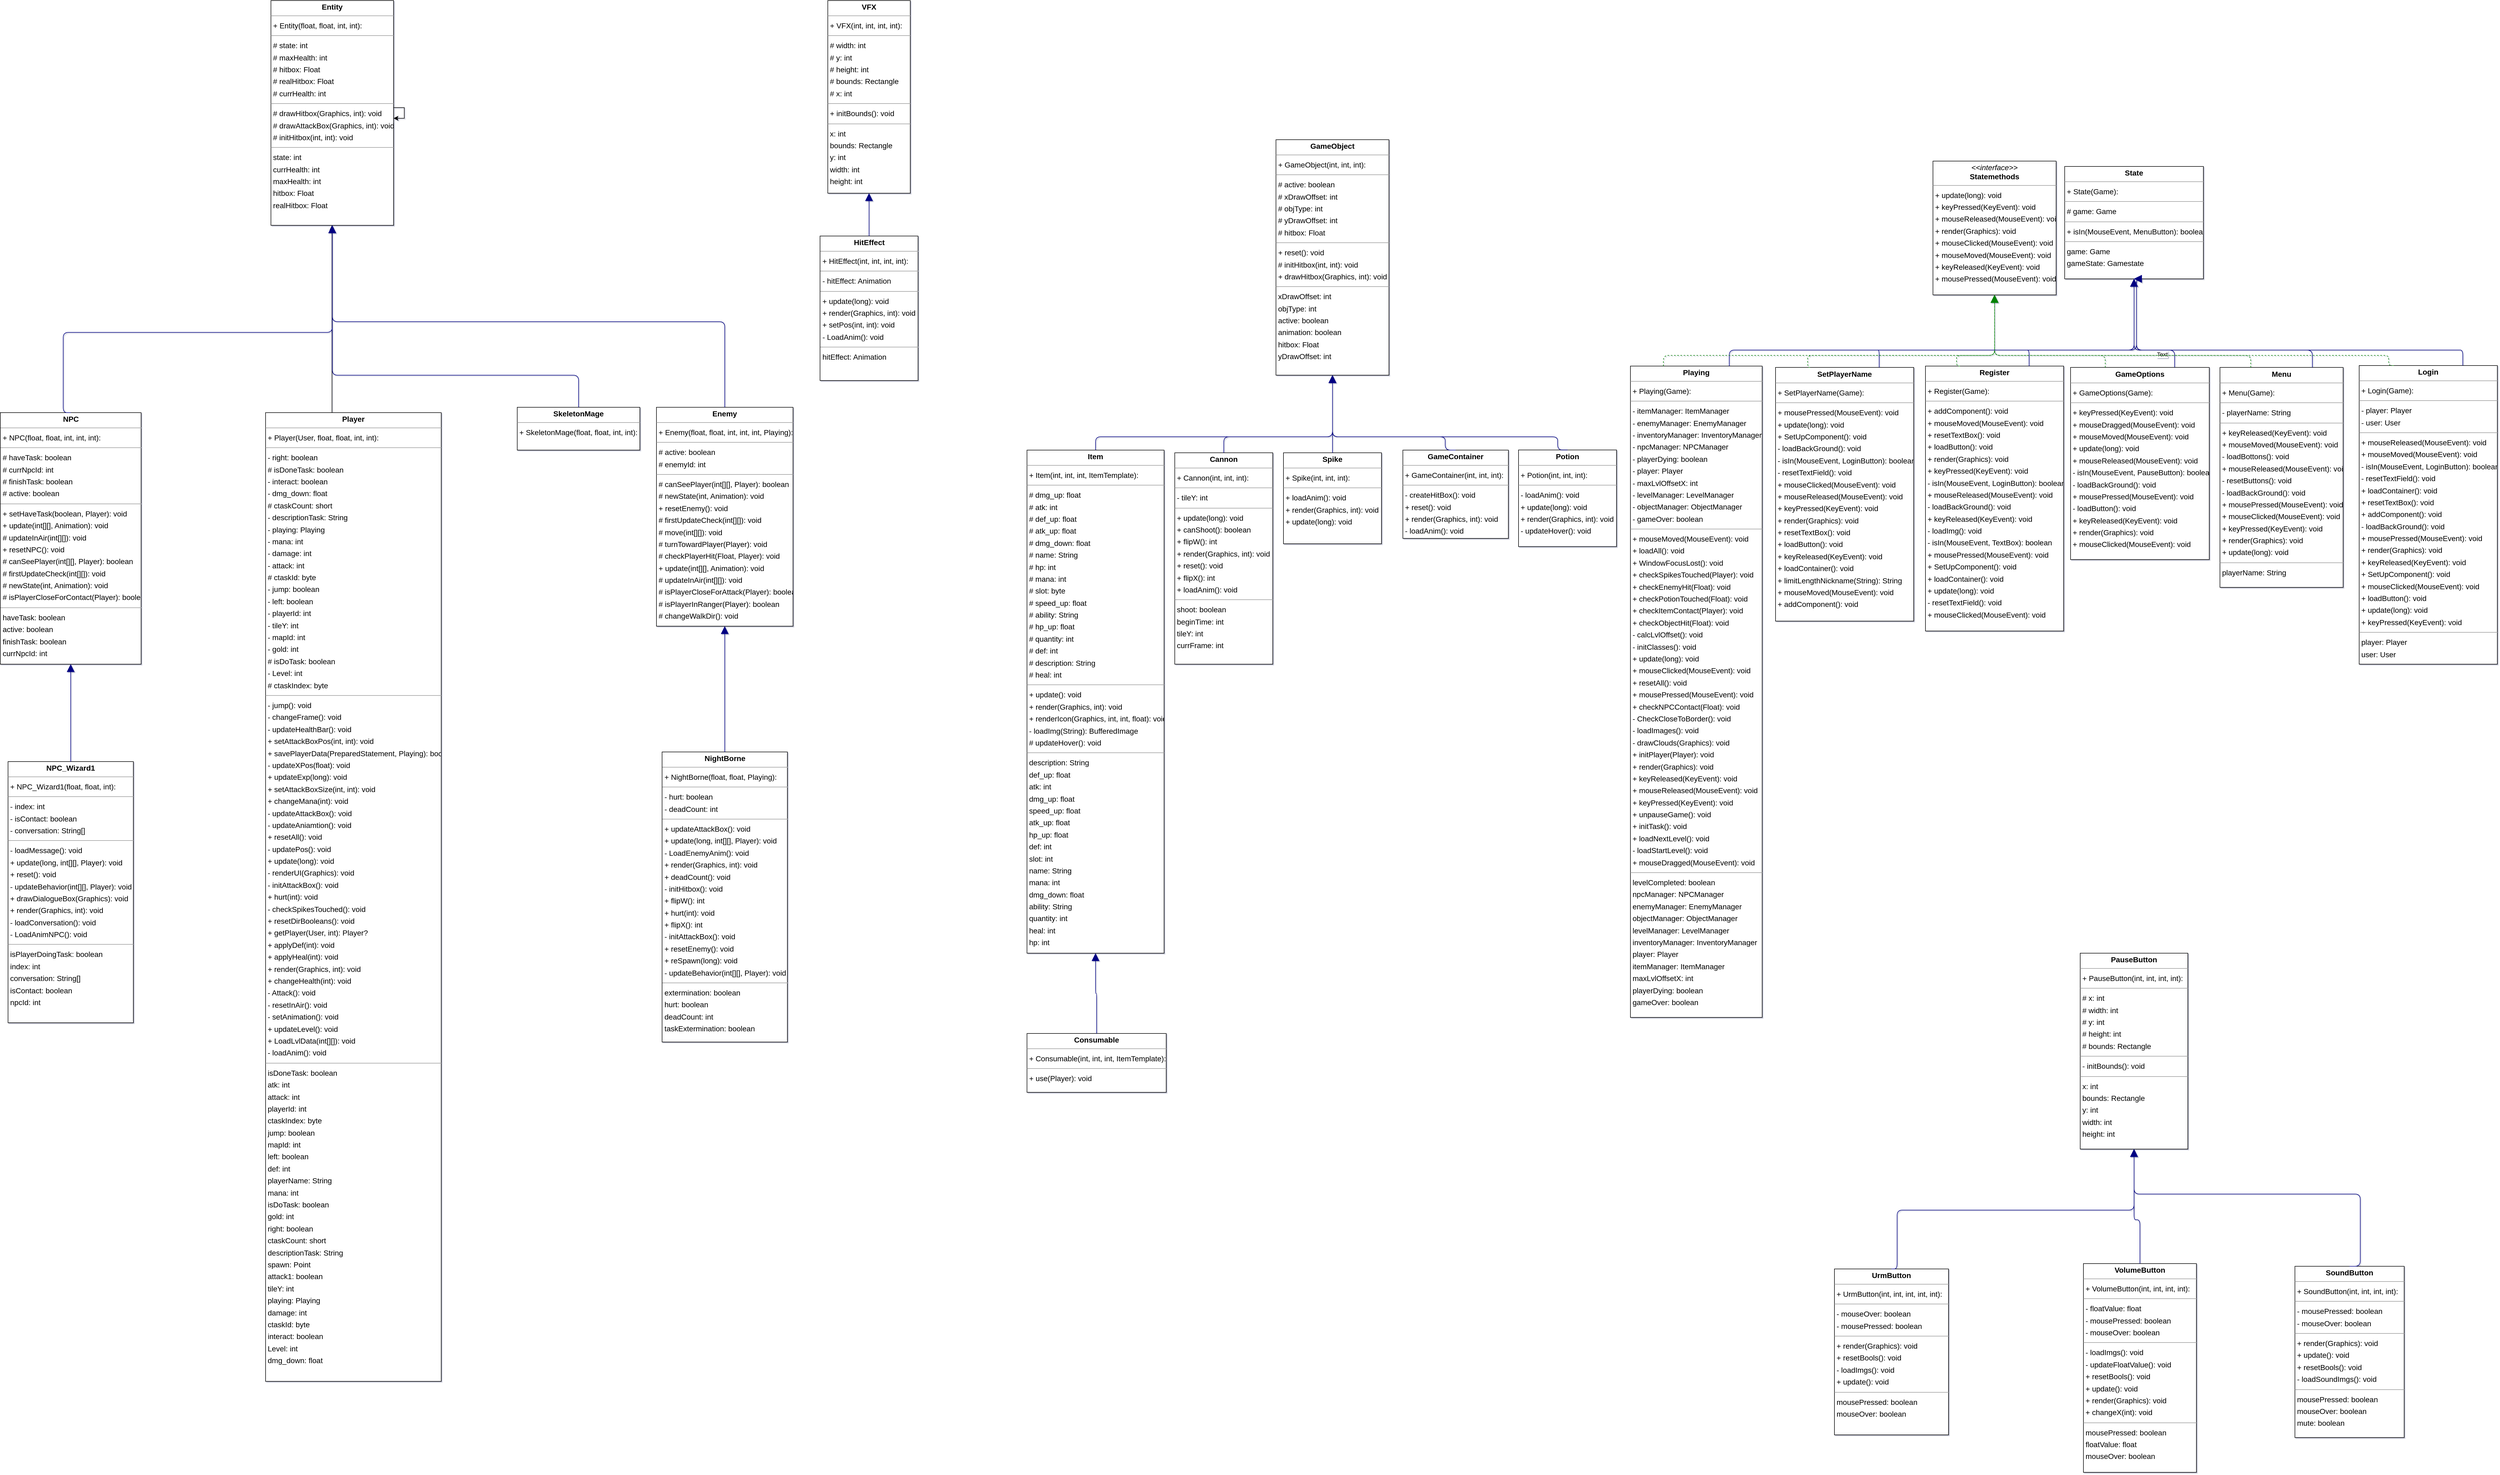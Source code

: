 <mxfile version="21.3.6" type="device">
  <diagram name="Trang-1" id="s-rALHv7MvaIbyeGaIbA">
    <mxGraphModel dx="5250" dy="3665" grid="1" gridSize="10" guides="1" tooltips="1" connect="1" arrows="1" fold="1" page="0" pageScale="2" pageWidth="827" pageHeight="1169" math="0" shadow="1">
      <root>
        <mxCell id="0" />
        <mxCell id="1" parent="0" />
        <mxCell id="wb3336c_WKIUc67fRaOg-1" value="&lt;p style=&quot;margin:0px;margin-top:4px;text-align:center;&quot;&gt;&lt;b&gt;Cannon&lt;/b&gt;&lt;/p&gt;&lt;hr size=&quot;1&quot;/&gt;&lt;p style=&quot;margin:0 0 0 4px;line-height:1.6;&quot;&gt;+ Cannon(int, int, int): &lt;/p&gt;&lt;hr size=&quot;1&quot;/&gt;&lt;p style=&quot;margin:0 0 0 4px;line-height:1.6;&quot;&gt;- tileY: int&lt;/p&gt;&lt;hr size=&quot;1&quot;/&gt;&lt;p style=&quot;margin:0 0 0 4px;line-height:1.6;&quot;&gt;+ update(long): void&lt;br/&gt;+ canShoot(): boolean&lt;br/&gt;+ flipW(): int&lt;br/&gt;+ render(Graphics, int): void&lt;br/&gt;+ reset(): void&lt;br/&gt;+ flipX(): int&lt;br/&gt;+ loadAnim(): void&lt;/p&gt;&lt;hr size=&quot;1&quot;/&gt;&lt;p style=&quot;margin:0 0 0 4px;line-height:1.6;&quot;&gt; shoot: boolean&lt;br/&gt; beginTime: int&lt;br/&gt; tileY: int&lt;br/&gt; currFrame: int&lt;/p&gt;" style="verticalAlign=top;align=left;overflow=fill;fontSize=14;fontFamily=Helvetica;html=1;rounded=0;shadow=0;comic=0;labelBackgroundColor=none;strokeWidth=1;" vertex="1" parent="1">
          <mxGeometry x="2368" y="405" width="183" height="395" as="geometry" />
        </mxCell>
        <mxCell id="wb3336c_WKIUc67fRaOg-2" value="&lt;p style=&quot;margin:0px;margin-top:4px;text-align:center;&quot;&gt;&lt;b&gt;Consumable&lt;/b&gt;&lt;/p&gt;&lt;hr size=&quot;1&quot;/&gt;&lt;p style=&quot;margin:0 0 0 4px;line-height:1.6;&quot;&gt;+ Consumable(int, int, int, ItemTemplate): &lt;/p&gt;&lt;hr size=&quot;1&quot;/&gt;&lt;p style=&quot;margin:0 0 0 4px;line-height:1.6;&quot;&gt;+ use(Player): void&lt;/p&gt;" style="verticalAlign=top;align=left;overflow=fill;fontSize=14;fontFamily=Helvetica;html=1;rounded=0;shadow=0;comic=0;labelBackgroundColor=none;strokeWidth=1;" vertex="1" parent="1">
          <mxGeometry x="2092" y="1490" width="260" height="110" as="geometry" />
        </mxCell>
        <mxCell id="wb3336c_WKIUc67fRaOg-3" value="&lt;p style=&quot;margin:0px;margin-top:4px;text-align:center;&quot;&gt;&lt;b&gt;Enemy&lt;/b&gt;&lt;/p&gt;&lt;hr size=&quot;1&quot;/&gt;&lt;p style=&quot;margin:0 0 0 4px;line-height:1.6;&quot;&gt;+ Enemy(float, float, int, int, int, Playing): &lt;/p&gt;&lt;hr size=&quot;1&quot;/&gt;&lt;p style=&quot;margin:0 0 0 4px;line-height:1.6;&quot;&gt;# active: boolean&lt;br/&gt;# enemyId: int&lt;/p&gt;&lt;hr size=&quot;1&quot;/&gt;&lt;p style=&quot;margin:0 0 0 4px;line-height:1.6;&quot;&gt;# canSeePlayer(int[][], Player): boolean&lt;br/&gt;# newState(int, Animation): void&lt;br/&gt;+ resetEnemy(): void&lt;br/&gt;# firstUpdateCheck(int[][]): void&lt;br/&gt;# move(int[][]): void&lt;br/&gt;# turnTowardPlayer(Player): void&lt;br/&gt;# checkPlayerHit(Float, Player): void&lt;br/&gt;+ update(int[][], Animation): void&lt;br/&gt;# updateInAir(int[][]): void&lt;br/&gt;# isPlayerCloseForAttack(Player): boolean&lt;br/&gt;# isPlayerInRanger(Player): boolean&lt;br/&gt;# changeWalkDir(): void&lt;/p&gt;&lt;hr size=&quot;1&quot;/&gt;&lt;p style=&quot;margin:0 0 0 4px;line-height:1.6;&quot;&gt; active: boolean&lt;br/&gt; enemyId: int&lt;/p&gt;" style="verticalAlign=top;align=left;overflow=fill;fontSize=14;fontFamily=Helvetica;html=1;rounded=0;shadow=0;comic=0;labelBackgroundColor=none;strokeWidth=1;" vertex="1" parent="1">
          <mxGeometry x="1400" y="320" width="255" height="409" as="geometry" />
        </mxCell>
        <mxCell id="wb3336c_WKIUc67fRaOg-4" value="&lt;p style=&quot;margin:0px;margin-top:4px;text-align:center;&quot;&gt;&lt;b&gt;Entity&lt;/b&gt;&lt;/p&gt;&lt;hr size=&quot;1&quot;/&gt;&lt;p style=&quot;margin:0 0 0 4px;line-height:1.6;&quot;&gt;+ Entity(float, float, int, int): &lt;/p&gt;&lt;hr size=&quot;1&quot;/&gt;&lt;p style=&quot;margin:0 0 0 4px;line-height:1.6;&quot;&gt;# state: int&lt;br/&gt;# maxHealth: int&lt;br/&gt;# hitbox: Float&lt;br/&gt;# realHitbox: Float&lt;br/&gt;# currHealth: int&lt;/p&gt;&lt;hr size=&quot;1&quot;/&gt;&lt;p style=&quot;margin:0 0 0 4px;line-height:1.6;&quot;&gt;# drawHitbox(Graphics, int): void&lt;br/&gt;# drawAttackBox(Graphics, int): void&lt;br/&gt;# initHitbox(int, int): void&lt;/p&gt;&lt;hr size=&quot;1&quot;/&gt;&lt;p style=&quot;margin:0 0 0 4px;line-height:1.6;&quot;&gt; state: int&lt;br/&gt; currHealth: int&lt;br/&gt; maxHealth: int&lt;br/&gt; hitbox: Float&lt;br/&gt; realHitbox: Float&lt;/p&gt;" style="verticalAlign=top;align=left;overflow=fill;fontSize=14;fontFamily=Helvetica;html=1;rounded=0;shadow=0;comic=0;labelBackgroundColor=none;strokeWidth=1;" vertex="1" parent="1">
          <mxGeometry x="680" y="-440" width="229" height="420" as="geometry" />
        </mxCell>
        <mxCell id="wb3336c_WKIUc67fRaOg-5" value="&lt;p style=&quot;margin:0px;margin-top:4px;text-align:center;&quot;&gt;&lt;b&gt;GameContainer&lt;/b&gt;&lt;/p&gt;&lt;hr size=&quot;1&quot;/&gt;&lt;p style=&quot;margin:0 0 0 4px;line-height:1.6;&quot;&gt;+ GameContainer(int, int, int): &lt;/p&gt;&lt;hr size=&quot;1&quot;/&gt;&lt;p style=&quot;margin:0 0 0 4px;line-height:1.6;&quot;&gt;- createHitBox(): void&lt;br/&gt;+ reset(): void&lt;br/&gt;+ render(Graphics, int): void&lt;br/&gt;- loadAnim(): void&lt;br/&gt;+ update(long): void&lt;/p&gt;" style="verticalAlign=top;align=left;overflow=fill;fontSize=14;fontFamily=Helvetica;html=1;rounded=0;shadow=0;comic=0;labelBackgroundColor=none;strokeWidth=1;" vertex="1" parent="1">
          <mxGeometry x="2794" y="400" width="197" height="165" as="geometry" />
        </mxCell>
        <mxCell id="wb3336c_WKIUc67fRaOg-6" value="&lt;p style=&quot;margin:0px;margin-top:4px;text-align:center;&quot;&gt;&lt;b&gt;GameObject&lt;/b&gt;&lt;/p&gt;&lt;hr size=&quot;1&quot;/&gt;&lt;p style=&quot;margin:0 0 0 4px;line-height:1.6;&quot;&gt;+ GameObject(int, int, int): &lt;/p&gt;&lt;hr size=&quot;1&quot;/&gt;&lt;p style=&quot;margin:0 0 0 4px;line-height:1.6;&quot;&gt;# active: boolean&lt;br/&gt;# xDrawOffset: int&lt;br/&gt;# objType: int&lt;br/&gt;# yDrawOffset: int&lt;br/&gt;# hitbox: Float&lt;/p&gt;&lt;hr size=&quot;1&quot;/&gt;&lt;p style=&quot;margin:0 0 0 4px;line-height:1.6;&quot;&gt;+ reset(): void&lt;br/&gt;# initHitbox(int, int): void&lt;br/&gt;+ drawHitbox(Graphics, int): void&lt;/p&gt;&lt;hr size=&quot;1&quot;/&gt;&lt;p style=&quot;margin:0 0 0 4px;line-height:1.6;&quot;&gt; xDrawOffset: int&lt;br/&gt; objType: int&lt;br/&gt; active: boolean&lt;br/&gt; animation: boolean&lt;br/&gt; hitbox: Float&lt;br/&gt; yDrawOffset: int&lt;/p&gt;" style="verticalAlign=top;align=left;overflow=fill;fontSize=14;fontFamily=Helvetica;html=1;rounded=0;shadow=0;comic=0;labelBackgroundColor=none;strokeWidth=1;" vertex="1" parent="1">
          <mxGeometry x="2557" y="-180" width="211" height="440" as="geometry" />
        </mxCell>
        <mxCell id="wb3336c_WKIUc67fRaOg-7" value="&lt;p style=&quot;margin:0px;margin-top:4px;text-align:center;&quot;&gt;&lt;b&gt;GameOptions&lt;/b&gt;&lt;/p&gt;&lt;hr size=&quot;1&quot;/&gt;&lt;p style=&quot;margin:0 0 0 4px;line-height:1.6;&quot;&gt;+ GameOptions(Game): &lt;/p&gt;&lt;hr size=&quot;1&quot;/&gt;&lt;p style=&quot;margin:0 0 0 4px;line-height:1.6;&quot;&gt;+ keyPressed(KeyEvent): void&lt;br/&gt;+ mouseDragged(MouseEvent): void&lt;br/&gt;+ mouseMoved(MouseEvent): void&lt;br/&gt;+ update(long): void&lt;br/&gt;+ mouseReleased(MouseEvent): void&lt;br/&gt;- isIn(MouseEvent, PauseButton): boolean&lt;br/&gt;- loadBackGround(): void&lt;br/&gt;+ mousePressed(MouseEvent): void&lt;br/&gt;- loadButton(): void&lt;br/&gt;+ keyReleased(KeyEvent): void&lt;br/&gt;+ render(Graphics): void&lt;br/&gt;+ mouseClicked(MouseEvent): void&lt;/p&gt;" style="verticalAlign=top;align=left;overflow=fill;fontSize=14;fontFamily=Helvetica;html=1;rounded=0;shadow=0;comic=0;labelBackgroundColor=none;strokeWidth=1;" vertex="1" parent="1">
          <mxGeometry x="4041" y="245.5" width="259" height="359" as="geometry" />
        </mxCell>
        <mxCell id="wb3336c_WKIUc67fRaOg-8" value="&lt;p style=&quot;margin:0px;margin-top:4px;text-align:center;&quot;&gt;&lt;b&gt;HitEffect&lt;/b&gt;&lt;/p&gt;&lt;hr size=&quot;1&quot;/&gt;&lt;p style=&quot;margin:0 0 0 4px;line-height:1.6;&quot;&gt;+ HitEffect(int, int, int, int): &lt;/p&gt;&lt;hr size=&quot;1&quot;/&gt;&lt;p style=&quot;margin:0 0 0 4px;line-height:1.6;&quot;&gt;- hitEffect: Animation&lt;/p&gt;&lt;hr size=&quot;1&quot;/&gt;&lt;p style=&quot;margin:0 0 0 4px;line-height:1.6;&quot;&gt;+ update(long): void&lt;br/&gt;+ render(Graphics, int): void&lt;br/&gt;+ setPos(int, int): void&lt;br/&gt;- LoadAnim(): void&lt;/p&gt;&lt;hr size=&quot;1&quot;/&gt;&lt;p style=&quot;margin:0 0 0 4px;line-height:1.6;&quot;&gt; hitEffect: Animation&lt;/p&gt;" style="verticalAlign=top;align=left;overflow=fill;fontSize=14;fontFamily=Helvetica;html=1;rounded=0;shadow=0;comic=0;labelBackgroundColor=none;strokeWidth=1;" vertex="1" parent="1">
          <mxGeometry x="1705.5" width="183" height="270" as="geometry" />
        </mxCell>
        <mxCell id="wb3336c_WKIUc67fRaOg-9" value="&lt;p style=&quot;margin:0px;margin-top:4px;text-align:center;&quot;&gt;&lt;b&gt;Item&lt;/b&gt;&lt;/p&gt;&lt;hr size=&quot;1&quot;/&gt;&lt;p style=&quot;margin:0 0 0 4px;line-height:1.6;&quot;&gt;+ Item(int, int, int, ItemTemplate): &lt;/p&gt;&lt;hr size=&quot;1&quot;/&gt;&lt;p style=&quot;margin:0 0 0 4px;line-height:1.6;&quot;&gt;# dmg_up: float&lt;br/&gt;# atk: int&lt;br/&gt;# def_up: float&lt;br/&gt;# atk_up: float&lt;br/&gt;# dmg_down: float&lt;br/&gt;# name: String&lt;br/&gt;# hp: int&lt;br/&gt;# mana: int&lt;br/&gt;# slot: byte&lt;br/&gt;# speed_up: float&lt;br/&gt;# ability: String&lt;br/&gt;# hp_up: float&lt;br/&gt;# quantity: int&lt;br/&gt;# def: int&lt;br/&gt;# description: String&lt;br/&gt;# heal: int&lt;/p&gt;&lt;hr size=&quot;1&quot;/&gt;&lt;p style=&quot;margin:0 0 0 4px;line-height:1.6;&quot;&gt;+ update(): void&lt;br/&gt;+ render(Graphics, int): void&lt;br/&gt;+ renderIcon(Graphics, int, int, float): void&lt;br/&gt;- loadImg(String): BufferedImage&lt;br/&gt;# updateHover(): void&lt;/p&gt;&lt;hr size=&quot;1&quot;/&gt;&lt;p style=&quot;margin:0 0 0 4px;line-height:1.6;&quot;&gt; description: String&lt;br/&gt; def_up: float&lt;br/&gt; atk: int&lt;br/&gt; dmg_up: float&lt;br/&gt; speed_up: float&lt;br/&gt; atk_up: float&lt;br/&gt; hp_up: float&lt;br/&gt; def: int&lt;br/&gt; slot: int&lt;br/&gt; name: String&lt;br/&gt; mana: int&lt;br/&gt; dmg_down: float&lt;br/&gt; ability: String&lt;br/&gt; quantity: int&lt;br/&gt; heal: int&lt;br/&gt; hp: int&lt;/p&gt;" style="verticalAlign=top;align=left;overflow=fill;fontSize=14;fontFamily=Helvetica;html=1;rounded=0;shadow=0;comic=0;labelBackgroundColor=none;strokeWidth=1;" vertex="1" parent="1">
          <mxGeometry x="2092" y="400" width="256" height="940" as="geometry" />
        </mxCell>
        <mxCell id="wb3336c_WKIUc67fRaOg-10" value="&lt;p style=&quot;margin:0px;margin-top:4px;text-align:center;&quot;&gt;&lt;b&gt;Login&lt;/b&gt;&lt;/p&gt;&lt;hr size=&quot;1&quot;/&gt;&lt;p style=&quot;margin:0 0 0 4px;line-height:1.6;&quot;&gt;+ Login(Game): &lt;/p&gt;&lt;hr size=&quot;1&quot;/&gt;&lt;p style=&quot;margin:0 0 0 4px;line-height:1.6;&quot;&gt;- player: Player&lt;br/&gt;- user: User&lt;/p&gt;&lt;hr size=&quot;1&quot;/&gt;&lt;p style=&quot;margin:0 0 0 4px;line-height:1.6;&quot;&gt;+ mouseReleased(MouseEvent): void&lt;br/&gt;+ mouseMoved(MouseEvent): void&lt;br/&gt;- isIn(MouseEvent, LoginButton): boolean&lt;br/&gt;- resetTextField(): void&lt;br/&gt;+ loadContainer(): void&lt;br/&gt;+ resetTextBox(): void&lt;br/&gt;+ addComponent(): void&lt;br/&gt;- loadBackGround(): void&lt;br/&gt;+ mousePressed(MouseEvent): void&lt;br/&gt;+ render(Graphics): void&lt;br/&gt;+ keyReleased(KeyEvent): void&lt;br/&gt;+ SetUpComponent(): void&lt;br/&gt;+ mouseClicked(MouseEvent): void&lt;br/&gt;+ loadButton(): void&lt;br/&gt;+ update(long): void&lt;br/&gt;+ keyPressed(KeyEvent): void&lt;/p&gt;&lt;hr size=&quot;1&quot;/&gt;&lt;p style=&quot;margin:0 0 0 4px;line-height:1.6;&quot;&gt; player: Player&lt;br/&gt; user: User&lt;/p&gt;" style="verticalAlign=top;align=left;overflow=fill;fontSize=14;fontFamily=Helvetica;html=1;rounded=0;shadow=0;comic=0;labelBackgroundColor=none;strokeWidth=1;" vertex="1" parent="1">
          <mxGeometry x="4580" y="242" width="258" height="558" as="geometry" />
        </mxCell>
        <mxCell id="wb3336c_WKIUc67fRaOg-11" value="&lt;p style=&quot;margin:0px;margin-top:4px;text-align:center;&quot;&gt;&lt;b&gt;Menu&lt;/b&gt;&lt;/p&gt;&lt;hr size=&quot;1&quot;/&gt;&lt;p style=&quot;margin:0 0 0 4px;line-height:1.6;&quot;&gt;+ Menu(Game): &lt;/p&gt;&lt;hr size=&quot;1&quot;/&gt;&lt;p style=&quot;margin:0 0 0 4px;line-height:1.6;&quot;&gt;- playerName: String&lt;/p&gt;&lt;hr size=&quot;1&quot;/&gt;&lt;p style=&quot;margin:0 0 0 4px;line-height:1.6;&quot;&gt;+ keyReleased(KeyEvent): void&lt;br/&gt;+ mouseMoved(MouseEvent): void&lt;br/&gt;- loadBottons(): void&lt;br/&gt;+ mouseReleased(MouseEvent): void&lt;br/&gt;- resetButtons(): void&lt;br/&gt;- loadBackGround(): void&lt;br/&gt;+ mousePressed(MouseEvent): void&lt;br/&gt;+ mouseClicked(MouseEvent): void&lt;br/&gt;+ keyPressed(KeyEvent): void&lt;br/&gt;+ render(Graphics): void&lt;br/&gt;+ update(long): void&lt;/p&gt;&lt;hr size=&quot;1&quot;/&gt;&lt;p style=&quot;margin:0 0 0 4px;line-height:1.6;&quot;&gt; playerName: String&lt;/p&gt;" style="verticalAlign=top;align=left;overflow=fill;fontSize=14;fontFamily=Helvetica;html=1;rounded=0;shadow=0;comic=0;labelBackgroundColor=none;strokeWidth=1;" vertex="1" parent="1">
          <mxGeometry x="4320" y="245.5" width="230" height="411" as="geometry" />
        </mxCell>
        <mxCell id="wb3336c_WKIUc67fRaOg-12" value="&lt;p style=&quot;margin:0px;margin-top:4px;text-align:center;&quot;&gt;&lt;b&gt;NPC&lt;/b&gt;&lt;/p&gt;&lt;hr size=&quot;1&quot;/&gt;&lt;p style=&quot;margin:0 0 0 4px;line-height:1.6;&quot;&gt;+ NPC(float, float, int, int, int): &lt;/p&gt;&lt;hr size=&quot;1&quot;/&gt;&lt;p style=&quot;margin:0 0 0 4px;line-height:1.6;&quot;&gt;# haveTask: boolean&lt;br/&gt;# currNpcId: int&lt;br/&gt;# finishTask: boolean&lt;br/&gt;# active: boolean&lt;/p&gt;&lt;hr size=&quot;1&quot;/&gt;&lt;p style=&quot;margin:0 0 0 4px;line-height:1.6;&quot;&gt;+ setHaveTask(boolean, Player): void&lt;br/&gt;+ update(int[][], Animation): void&lt;br/&gt;# updateInAir(int[][]): void&lt;br/&gt;+ resetNPC(): void&lt;br/&gt;# canSeePlayer(int[][], Player): boolean&lt;br/&gt;# firstUpdateCheck(int[][]): void&lt;br/&gt;# newState(int, Animation): void&lt;br/&gt;# isPlayerCloseForContact(Player): boolean&lt;/p&gt;&lt;hr size=&quot;1&quot;/&gt;&lt;p style=&quot;margin:0 0 0 4px;line-height:1.6;&quot;&gt; haveTask: boolean&lt;br/&gt; active: boolean&lt;br/&gt; finishTask: boolean&lt;br/&gt; currNpcId: int&lt;/p&gt;" style="verticalAlign=top;align=left;overflow=fill;fontSize=14;fontFamily=Helvetica;html=1;rounded=0;shadow=0;comic=0;labelBackgroundColor=none;strokeWidth=1;" vertex="1" parent="1">
          <mxGeometry x="174.5" y="330" width="263" height="470" as="geometry" />
        </mxCell>
        <mxCell id="wb3336c_WKIUc67fRaOg-13" value="&lt;p style=&quot;margin:0px;margin-top:4px;text-align:center;&quot;&gt;&lt;b&gt;NPC_Wizard1&lt;/b&gt;&lt;/p&gt;&lt;hr size=&quot;1&quot;/&gt;&lt;p style=&quot;margin:0 0 0 4px;line-height:1.6;&quot;&gt;+ NPC_Wizard1(float, float, int): &lt;/p&gt;&lt;hr size=&quot;1&quot;/&gt;&lt;p style=&quot;margin:0 0 0 4px;line-height:1.6;&quot;&gt;- index: int&lt;br/&gt;- isContact: boolean&lt;br/&gt;- conversation: String[]&lt;/p&gt;&lt;hr size=&quot;1&quot;/&gt;&lt;p style=&quot;margin:0 0 0 4px;line-height:1.6;&quot;&gt;- loadMessage(): void&lt;br/&gt;+ update(long, int[][], Player): void&lt;br/&gt;+ reset(): void&lt;br/&gt;- updateBehavior(int[][], Player): void&lt;br/&gt;+ drawDialogueBox(Graphics): void&lt;br/&gt;+ render(Graphics, int): void&lt;br/&gt;- loadConversation(): void&lt;br/&gt;- LoadAnimNPC(): void&lt;/p&gt;&lt;hr size=&quot;1&quot;/&gt;&lt;p style=&quot;margin:0 0 0 4px;line-height:1.6;&quot;&gt; isPlayerDoingTask: boolean&lt;br/&gt; index: int&lt;br/&gt; conversation: String[]&lt;br/&gt; isContact: boolean&lt;br/&gt; npcId: int&lt;/p&gt;" style="verticalAlign=top;align=left;overflow=fill;fontSize=14;fontFamily=Helvetica;html=1;rounded=0;shadow=0;comic=0;labelBackgroundColor=none;strokeWidth=1;" vertex="1" parent="1">
          <mxGeometry x="189" y="982" width="234" height="488" as="geometry" />
        </mxCell>
        <mxCell id="wb3336c_WKIUc67fRaOg-14" value="&lt;p style=&quot;margin:0px;margin-top:4px;text-align:center;&quot;&gt;&lt;b&gt;NightBorne&lt;/b&gt;&lt;/p&gt;&lt;hr size=&quot;1&quot;/&gt;&lt;p style=&quot;margin:0 0 0 4px;line-height:1.6;&quot;&gt;+ NightBorne(float, float, Playing): &lt;/p&gt;&lt;hr size=&quot;1&quot;/&gt;&lt;p style=&quot;margin:0 0 0 4px;line-height:1.6;&quot;&gt;- hurt: boolean&lt;br/&gt;- deadCount: int&lt;/p&gt;&lt;hr size=&quot;1&quot;/&gt;&lt;p style=&quot;margin:0 0 0 4px;line-height:1.6;&quot;&gt;+ updateAttackBox(): void&lt;br/&gt;+ update(long, int[][], Player): void&lt;br/&gt;- LoadEnemyAnim(): void&lt;br/&gt;+ render(Graphics, int): void&lt;br/&gt;+ deadCount(): void&lt;br/&gt;- initHitbox(): void&lt;br/&gt;+ flipW(): int&lt;br/&gt;+ hurt(int): void&lt;br/&gt;+ flipX(): int&lt;br/&gt;- initAttackBox(): void&lt;br/&gt;+ resetEnemy(): void&lt;br/&gt;+ reSpawn(long): void&lt;br/&gt;- updateBehavior(int[][], Player): void&lt;/p&gt;&lt;hr size=&quot;1&quot;/&gt;&lt;p style=&quot;margin:0 0 0 4px;line-height:1.6;&quot;&gt; extermination: boolean&lt;br/&gt; hurt: boolean&lt;br/&gt; deadCount: int&lt;br/&gt; taskExtermination: boolean&lt;/p&gt;" style="verticalAlign=top;align=left;overflow=fill;fontSize=14;fontFamily=Helvetica;html=1;rounded=0;shadow=0;comic=0;labelBackgroundColor=none;strokeWidth=1;" vertex="1" parent="1">
          <mxGeometry x="1410.5" y="964" width="234" height="542" as="geometry" />
        </mxCell>
        <mxCell id="wb3336c_WKIUc67fRaOg-15" value="&lt;p style=&quot;margin:0px;margin-top:4px;text-align:center;&quot;&gt;&lt;b&gt;PauseButton&lt;/b&gt;&lt;/p&gt;&lt;hr size=&quot;1&quot;/&gt;&lt;p style=&quot;margin:0 0 0 4px;line-height:1.6;&quot;&gt;+ PauseButton(int, int, int, int): &lt;/p&gt;&lt;hr size=&quot;1&quot;/&gt;&lt;p style=&quot;margin:0 0 0 4px;line-height:1.6;&quot;&gt;# x: int&lt;br/&gt;# width: int&lt;br/&gt;# y: int&lt;br/&gt;# height: int&lt;br/&gt;# bounds: Rectangle&lt;/p&gt;&lt;hr size=&quot;1&quot;/&gt;&lt;p style=&quot;margin:0 0 0 4px;line-height:1.6;&quot;&gt;- initBounds(): void&lt;/p&gt;&lt;hr size=&quot;1&quot;/&gt;&lt;p style=&quot;margin:0 0 0 4px;line-height:1.6;&quot;&gt; x: int&lt;br/&gt; bounds: Rectangle&lt;br/&gt; y: int&lt;br/&gt; width: int&lt;br/&gt; height: int&lt;/p&gt;" style="verticalAlign=top;align=left;overflow=fill;fontSize=14;fontFamily=Helvetica;html=1;rounded=0;shadow=0;comic=0;labelBackgroundColor=none;strokeWidth=1;" vertex="1" parent="1">
          <mxGeometry x="4059" y="1340" width="201" height="366" as="geometry" />
        </mxCell>
        <mxCell id="wb3336c_WKIUc67fRaOg-16" style="edgeStyle=orthogonalEdgeStyle;rounded=0;orthogonalLoop=1;jettySize=auto;html=1;" edge="1" parent="1" source="wb3336c_WKIUc67fRaOg-17" target="wb3336c_WKIUc67fRaOg-4">
          <mxGeometry relative="1" as="geometry">
            <Array as="points">
              <mxPoint x="794" y="250" />
              <mxPoint x="794" y="250" />
            </Array>
          </mxGeometry>
        </mxCell>
        <mxCell id="wb3336c_WKIUc67fRaOg-17" value="&lt;p style=&quot;margin:0px;margin-top:4px;text-align:center;&quot;&gt;&lt;b&gt;Player&lt;/b&gt;&lt;/p&gt;&lt;hr size=&quot;1&quot;/&gt;&lt;p style=&quot;margin:0 0 0 4px;line-height:1.6;&quot;&gt;+ Player(User, float, float, int, int): &lt;/p&gt;&lt;hr size=&quot;1&quot;/&gt;&lt;p style=&quot;margin:0 0 0 4px;line-height:1.6;&quot;&gt;- right: boolean&lt;br/&gt;# isDoneTask: boolean&lt;br/&gt;- interact: boolean&lt;br/&gt;- dmg_down: float&lt;br/&gt;# ctaskCount: short&lt;br/&gt;- descriptionTask: String&lt;br/&gt;- playing: Playing&lt;br/&gt;- mana: int&lt;br/&gt;- damage: int&lt;br/&gt;- attack: int&lt;br/&gt;# ctaskId: byte&lt;br/&gt;- jump: boolean&lt;br/&gt;- left: boolean&lt;br/&gt;- playerId: int&lt;br/&gt;- tileY: int&lt;br/&gt;- mapId: int&lt;br/&gt;- gold: int&lt;br/&gt;# isDoTask: boolean&lt;br/&gt;- Level: int&lt;br/&gt;# ctaskIndex: byte&lt;/p&gt;&lt;hr size=&quot;1&quot;/&gt;&lt;p style=&quot;margin:0 0 0 4px;line-height:1.6;&quot;&gt;- jump(): void&lt;br/&gt;- changeFrame(): void&lt;br/&gt;- updateHealthBar(): void&lt;br/&gt;+ setAttackBoxPos(int, int): void&lt;br/&gt;+ savePlayerData(PreparedStatement, Playing): boolean&lt;br/&gt;- updateXPos(float): void&lt;br/&gt;+ updateExp(long): void&lt;br/&gt;+ setAttackBoxSize(int, int): void&lt;br/&gt;+ changeMana(int): void&lt;br/&gt;- updateAttackBox(): void&lt;br/&gt;- updateAniamtion(): void&lt;br/&gt;+ resetAll(): void&lt;br/&gt;- updatePos(): void&lt;br/&gt;+ update(long): void&lt;br/&gt;- renderUI(Graphics): void&lt;br/&gt;- initAttackBox(): void&lt;br/&gt;+ hurt(int): void&lt;br/&gt;- checkSpikesTouched(): void&lt;br/&gt;+ resetDirBooleans(): void&lt;br/&gt;+ getPlayer(User, int): Player?&lt;br/&gt;+ applyDef(int): void&lt;br/&gt;+ applyHeal(int): void&lt;br/&gt;+ render(Graphics, int): void&lt;br/&gt;+ changeHealth(int): void&lt;br/&gt;- Attack(): void&lt;br/&gt;- resetInAir(): void&lt;br/&gt;- setAnimation(): void&lt;br/&gt;+ updateLevel(): void&lt;br/&gt;+ LoadLvlData(int[][]): void&lt;br/&gt;- loadAnim(): void&lt;/p&gt;&lt;hr size=&quot;1&quot;/&gt;&lt;p style=&quot;margin:0 0 0 4px;line-height:1.6;&quot;&gt; isDoneTask: boolean&lt;br/&gt; atk: int&lt;br/&gt; attack: int&lt;br/&gt; playerId: int&lt;br/&gt; ctaskIndex: byte&lt;br/&gt; jump: boolean&lt;br/&gt; mapId: int&lt;br/&gt; left: boolean&lt;br/&gt; def: int&lt;br/&gt; playerName: String&lt;br/&gt; mana: int&lt;br/&gt; isDoTask: boolean&lt;br/&gt; gold: int&lt;br/&gt; right: boolean&lt;br/&gt; ctaskCount: short&lt;br/&gt; descriptionTask: String&lt;br/&gt; spawn: Point&lt;br/&gt; attack1: boolean&lt;br/&gt; tileY: int&lt;br/&gt; playing: Playing&lt;br/&gt; damage: int&lt;br/&gt; ctaskId: byte&lt;br/&gt; interact: boolean&lt;br/&gt; Level: int&lt;br/&gt; dmg_down: float&lt;/p&gt;" style="verticalAlign=top;align=left;overflow=fill;fontSize=14;fontFamily=Helvetica;html=1;rounded=0;shadow=0;comic=0;labelBackgroundColor=none;strokeWidth=1;" vertex="1" parent="1">
          <mxGeometry x="670" y="330" width="328" height="1810" as="geometry" />
        </mxCell>
        <mxCell id="wb3336c_WKIUc67fRaOg-18" value="&lt;p style=&quot;margin:0px;margin-top:4px;text-align:center;&quot;&gt;&lt;b&gt;Playing&lt;/b&gt;&lt;/p&gt;&lt;hr size=&quot;1&quot;/&gt;&lt;p style=&quot;margin:0 0 0 4px;line-height:1.6;&quot;&gt;+ Playing(Game): &lt;/p&gt;&lt;hr size=&quot;1&quot;/&gt;&lt;p style=&quot;margin:0 0 0 4px;line-height:1.6;&quot;&gt;- itemManager: ItemManager&lt;br/&gt;- enemyManager: EnemyManager&lt;br/&gt;- inventoryManager: InventoryManager&lt;br/&gt;- npcManager: NPCManager&lt;br/&gt;- playerDying: boolean&lt;br/&gt;- player: Player&lt;br/&gt;- maxLvlOffsetX: int&lt;br/&gt;- levelManager: LevelManager&lt;br/&gt;- objectManager: ObjectManager&lt;br/&gt;- gameOver: boolean&lt;/p&gt;&lt;hr size=&quot;1&quot;/&gt;&lt;p style=&quot;margin:0 0 0 4px;line-height:1.6;&quot;&gt;+ mouseMoved(MouseEvent): void&lt;br/&gt;+ loadAll(): void&lt;br/&gt;+ WindowFocusLost(): void&lt;br/&gt;+ checkSpikesTouched(Player): void&lt;br/&gt;+ checkEnemyHit(Float): void&lt;br/&gt;+ checkPotionTouched(Float): void&lt;br/&gt;+ checkItemContact(Player): void&lt;br/&gt;+ checkObjectHit(Float): void&lt;br/&gt;- calcLvlOffset(): void&lt;br/&gt;- initClasses(): void&lt;br/&gt;+ update(long): void&lt;br/&gt;+ mouseClicked(MouseEvent): void&lt;br/&gt;+ resetAll(): void&lt;br/&gt;+ mousePressed(MouseEvent): void&lt;br/&gt;+ checkNPCContact(Float): void&lt;br/&gt;- CheckCloseToBorder(): void&lt;br/&gt;- loadImages(): void&lt;br/&gt;- drawClouds(Graphics): void&lt;br/&gt;+ initPlayer(Player): void&lt;br/&gt;+ render(Graphics): void&lt;br/&gt;+ keyReleased(KeyEvent): void&lt;br/&gt;+ mouseReleased(MouseEvent): void&lt;br/&gt;+ keyPressed(KeyEvent): void&lt;br/&gt;+ unpauseGame(): void&lt;br/&gt;+ initTask(): void&lt;br/&gt;+ loadNextLevel(): void&lt;br/&gt;- loadStartLevel(): void&lt;br/&gt;+ mouseDragged(MouseEvent): void&lt;/p&gt;&lt;hr size=&quot;1&quot;/&gt;&lt;p style=&quot;margin:0 0 0 4px;line-height:1.6;&quot;&gt; levelCompleted: boolean&lt;br/&gt; npcManager: NPCManager&lt;br/&gt; enemyManager: EnemyManager&lt;br/&gt; objectManager: ObjectManager&lt;br/&gt; levelManager: LevelManager&lt;br/&gt; inventoryManager: InventoryManager&lt;br/&gt; player: Player&lt;br/&gt; itemManager: ItemManager&lt;br/&gt; maxLvlOffsetX: int&lt;br/&gt; playerDying: boolean&lt;br/&gt; gameOver: boolean&lt;/p&gt;" style="verticalAlign=top;align=left;overflow=fill;fontSize=14;fontFamily=Helvetica;html=1;rounded=0;shadow=0;comic=0;labelBackgroundColor=none;strokeWidth=1;" vertex="1" parent="1">
          <mxGeometry x="3219" y="243" width="246" height="1217" as="geometry" />
        </mxCell>
        <mxCell id="wb3336c_WKIUc67fRaOg-19" value="&lt;p style=&quot;margin:0px;margin-top:4px;text-align:center;&quot;&gt;&lt;b&gt;Potion&lt;/b&gt;&lt;/p&gt;&lt;hr size=&quot;1&quot;/&gt;&lt;p style=&quot;margin:0 0 0 4px;line-height:1.6;&quot;&gt;+ Potion(int, int, int): &lt;/p&gt;&lt;hr size=&quot;1&quot;/&gt;&lt;p style=&quot;margin:0 0 0 4px;line-height:1.6;&quot;&gt;- loadAnim(): void&lt;br/&gt;+ update(long): void&lt;br/&gt;+ render(Graphics, int): void&lt;br/&gt;- updateHover(): void&lt;/p&gt;" style="verticalAlign=top;align=left;overflow=fill;fontSize=14;fontFamily=Helvetica;html=1;rounded=0;shadow=0;comic=0;labelBackgroundColor=none;strokeWidth=1;" vertex="1" parent="1">
          <mxGeometry x="3010" y="399.75" width="183" height="180.5" as="geometry" />
        </mxCell>
        <mxCell id="wb3336c_WKIUc67fRaOg-20" value="&lt;p style=&quot;margin:0px;margin-top:4px;text-align:center;&quot;&gt;&lt;b&gt;Register&lt;/b&gt;&lt;/p&gt;&lt;hr size=&quot;1&quot;/&gt;&lt;p style=&quot;margin:0 0 0 4px;line-height:1.6;&quot;&gt;+ Register(Game): &lt;/p&gt;&lt;hr size=&quot;1&quot;/&gt;&lt;p style=&quot;margin:0 0 0 4px;line-height:1.6;&quot;&gt;+ addComponent(): void&lt;br/&gt;+ mouseMoved(MouseEvent): void&lt;br/&gt;+ resetTextBox(): void&lt;br/&gt;+ loadButton(): void&lt;br/&gt;+ render(Graphics): void&lt;br/&gt;+ keyPressed(KeyEvent): void&lt;br/&gt;- isIn(MouseEvent, LoginButton): boolean&lt;br/&gt;+ mouseReleased(MouseEvent): void&lt;br/&gt;- loadBackGround(): void&lt;br/&gt;+ keyReleased(KeyEvent): void&lt;br/&gt;- loadImg(): void&lt;br/&gt;- isIn(MouseEvent, TextBox): boolean&lt;br/&gt;+ mousePressed(MouseEvent): void&lt;br/&gt;+ SetUpComponent(): void&lt;br/&gt;+ loadContainer(): void&lt;br/&gt;+ update(long): void&lt;br/&gt;- resetTextField(): void&lt;br/&gt;+ mouseClicked(MouseEvent): void&lt;/p&gt;" style="verticalAlign=top;align=left;overflow=fill;fontSize=14;fontFamily=Helvetica;html=1;rounded=0;shadow=0;comic=0;labelBackgroundColor=none;strokeWidth=1;" vertex="1" parent="1">
          <mxGeometry x="3770" y="243" width="258" height="495" as="geometry" />
        </mxCell>
        <mxCell id="wb3336c_WKIUc67fRaOg-21" value="&lt;p style=&quot;margin:0px;margin-top:4px;text-align:center;&quot;&gt;&lt;b&gt;SetPlayerName&lt;/b&gt;&lt;/p&gt;&lt;hr size=&quot;1&quot;/&gt;&lt;p style=&quot;margin:0 0 0 4px;line-height:1.6;&quot;&gt;+ SetPlayerName(Game): &lt;/p&gt;&lt;hr size=&quot;1&quot;/&gt;&lt;p style=&quot;margin:0 0 0 4px;line-height:1.6;&quot;&gt;+ mousePressed(MouseEvent): void&lt;br/&gt;+ update(long): void&lt;br/&gt;+ SetUpComponent(): void&lt;br/&gt;- loadBackGround(): void&lt;br/&gt;- isIn(MouseEvent, LoginButton): boolean&lt;br/&gt;- resetTextField(): void&lt;br/&gt;+ mouseClicked(MouseEvent): void&lt;br/&gt;+ mouseReleased(MouseEvent): void&lt;br/&gt;+ keyPressed(KeyEvent): void&lt;br/&gt;+ render(Graphics): void&lt;br/&gt;+ resetTextBox(): void&lt;br/&gt;+ loadButton(): void&lt;br/&gt;+ keyReleased(KeyEvent): void&lt;br/&gt;+ loadContainer(): void&lt;br/&gt;+ limitLengthNickname(String): String&lt;br/&gt;+ mouseMoved(MouseEvent): void&lt;br/&gt;+ addComponent(): void&lt;/p&gt;" style="verticalAlign=top;align=left;overflow=fill;fontSize=14;fontFamily=Helvetica;html=1;rounded=0;shadow=0;comic=0;labelBackgroundColor=none;strokeWidth=1;" vertex="1" parent="1">
          <mxGeometry x="3490" y="245.5" width="258" height="474" as="geometry" />
        </mxCell>
        <mxCell id="wb3336c_WKIUc67fRaOg-22" value="&lt;p style=&quot;margin:0px;margin-top:4px;text-align:center;&quot;&gt;&lt;b&gt;SkeletonMage&lt;/b&gt;&lt;/p&gt;&lt;hr size=&quot;1&quot;/&gt;&lt;p style=&quot;margin:0 0 0 4px;line-height:1.6;&quot;&gt;+ SkeletonMage(float, float, int, int): &lt;/p&gt;" style="verticalAlign=top;align=left;overflow=fill;fontSize=14;fontFamily=Helvetica;html=1;rounded=0;shadow=0;comic=0;labelBackgroundColor=none;strokeWidth=1;" vertex="1" parent="1">
          <mxGeometry x="1140" y="320" width="229" height="80" as="geometry" />
        </mxCell>
        <mxCell id="wb3336c_WKIUc67fRaOg-23" value="&lt;p style=&quot;margin:0px;margin-top:4px;text-align:center;&quot;&gt;&lt;b&gt;SoundButton&lt;/b&gt;&lt;/p&gt;&lt;hr size=&quot;1&quot;/&gt;&lt;p style=&quot;margin:0 0 0 4px;line-height:1.6;&quot;&gt;+ SoundButton(int, int, int, int): &lt;/p&gt;&lt;hr size=&quot;1&quot;/&gt;&lt;p style=&quot;margin:0 0 0 4px;line-height:1.6;&quot;&gt;- mousePressed: boolean&lt;br/&gt;- mouseOver: boolean&lt;/p&gt;&lt;hr size=&quot;1&quot;/&gt;&lt;p style=&quot;margin:0 0 0 4px;line-height:1.6;&quot;&gt;+ render(Graphics): void&lt;br/&gt;+ update(): void&lt;br/&gt;+ resetBools(): void&lt;br/&gt;- loadSoundImgs(): void&lt;/p&gt;&lt;hr size=&quot;1&quot;/&gt;&lt;p style=&quot;margin:0 0 0 4px;line-height:1.6;&quot;&gt; mousePressed: boolean&lt;br/&gt; mouseOver: boolean&lt;br/&gt; mute: boolean&lt;/p&gt;" style="verticalAlign=top;align=left;overflow=fill;fontSize=14;fontFamily=Helvetica;html=1;rounded=0;shadow=0;comic=0;labelBackgroundColor=none;strokeWidth=1;" vertex="1" parent="1">
          <mxGeometry x="4460" y="1925" width="204" height="320" as="geometry" />
        </mxCell>
        <mxCell id="wb3336c_WKIUc67fRaOg-24" value="&lt;p style=&quot;margin:0px;margin-top:4px;text-align:center;&quot;&gt;&lt;b&gt;Spike&lt;/b&gt;&lt;/p&gt;&lt;hr size=&quot;1&quot;/&gt;&lt;p style=&quot;margin:0 0 0 4px;line-height:1.6;&quot;&gt;+ Spike(int, int, int): &lt;/p&gt;&lt;hr size=&quot;1&quot;/&gt;&lt;p style=&quot;margin:0 0 0 4px;line-height:1.6;&quot;&gt;+ loadAnim(): void&lt;br/&gt;+ render(Graphics, int): void&lt;br/&gt;+ update(long): void&lt;/p&gt;" style="verticalAlign=top;align=left;overflow=fill;fontSize=14;fontFamily=Helvetica;html=1;rounded=0;shadow=0;comic=0;labelBackgroundColor=none;strokeWidth=1;" vertex="1" parent="1">
          <mxGeometry x="2571" y="405" width="183" height="170" as="geometry" />
        </mxCell>
        <mxCell id="wb3336c_WKIUc67fRaOg-25" value="&lt;p style=&quot;margin:0px;margin-top:4px;text-align:center;&quot;&gt;&lt;b&gt;State&lt;/b&gt;&lt;/p&gt;&lt;hr size=&quot;1&quot;/&gt;&lt;p style=&quot;margin:0 0 0 4px;line-height:1.6;&quot;&gt;+ State(Game): &lt;/p&gt;&lt;hr size=&quot;1&quot;/&gt;&lt;p style=&quot;margin:0 0 0 4px;line-height:1.6;&quot;&gt;# game: Game&lt;/p&gt;&lt;hr size=&quot;1&quot;/&gt;&lt;p style=&quot;margin:0 0 0 4px;line-height:1.6;&quot;&gt;+ isIn(MouseEvent, MenuButton): boolean&lt;/p&gt;&lt;hr size=&quot;1&quot;/&gt;&lt;p style=&quot;margin:0 0 0 4px;line-height:1.6;&quot;&gt; game: Game&lt;br/&gt; gameState: Gamestate&lt;/p&gt;" style="verticalAlign=top;align=left;overflow=fill;fontSize=14;fontFamily=Helvetica;html=1;rounded=0;shadow=0;comic=0;labelBackgroundColor=none;strokeWidth=1;" vertex="1" parent="1">
          <mxGeometry x="4030" y="-130" width="259" height="210" as="geometry" />
        </mxCell>
        <mxCell id="wb3336c_WKIUc67fRaOg-26" value="&lt;p style=&quot;margin:0px;margin-top:4px;text-align:center;&quot;&gt;&lt;i&gt;&amp;lt;&amp;lt;interface&amp;gt;&amp;gt;&lt;/i&gt;&lt;br/&gt;&lt;b&gt;Statemethods&lt;/b&gt;&lt;/p&gt;&lt;hr size=&quot;1&quot;/&gt;&lt;p style=&quot;margin:0 0 0 4px;line-height:1.6;&quot;&gt;+ update(long): void&lt;br/&gt;+ keyPressed(KeyEvent): void&lt;br/&gt;+ mouseReleased(MouseEvent): void&lt;br/&gt;+ render(Graphics): void&lt;br/&gt;+ mouseClicked(MouseEvent): void&lt;br/&gt;+ mouseMoved(MouseEvent): void&lt;br/&gt;+ keyReleased(KeyEvent): void&lt;br/&gt;+ mousePressed(MouseEvent): void&lt;/p&gt;" style="verticalAlign=top;align=left;overflow=fill;fontSize=14;fontFamily=Helvetica;html=1;rounded=0;shadow=0;comic=0;labelBackgroundColor=none;strokeWidth=1;" vertex="1" parent="1">
          <mxGeometry x="3784" y="-140" width="230" height="250" as="geometry" />
        </mxCell>
        <mxCell id="wb3336c_WKIUc67fRaOg-27" value="&lt;p style=&quot;margin:0px;margin-top:4px;text-align:center;&quot;&gt;&lt;b&gt;UrmButton&lt;/b&gt;&lt;/p&gt;&lt;hr size=&quot;1&quot;/&gt;&lt;p style=&quot;margin:0 0 0 4px;line-height:1.6;&quot;&gt;+ UrmButton(int, int, int, int, int): &lt;/p&gt;&lt;hr size=&quot;1&quot;/&gt;&lt;p style=&quot;margin:0 0 0 4px;line-height:1.6;&quot;&gt;- mouseOver: boolean&lt;br/&gt;- mousePressed: boolean&lt;/p&gt;&lt;hr size=&quot;1&quot;/&gt;&lt;p style=&quot;margin:0 0 0 4px;line-height:1.6;&quot;&gt;+ render(Graphics): void&lt;br/&gt;+ resetBools(): void&lt;br/&gt;- loadImgs(): void&lt;br/&gt;+ update(): void&lt;/p&gt;&lt;hr size=&quot;1&quot;/&gt;&lt;p style=&quot;margin:0 0 0 4px;line-height:1.6;&quot;&gt; mousePressed: boolean&lt;br/&gt; mouseOver: boolean&lt;/p&gt;" style="verticalAlign=top;align=left;overflow=fill;fontSize=14;fontFamily=Helvetica;html=1;rounded=0;shadow=0;comic=0;labelBackgroundColor=none;strokeWidth=1;" vertex="1" parent="1">
          <mxGeometry x="3600" y="1930" width="213" height="310" as="geometry" />
        </mxCell>
        <mxCell id="wb3336c_WKIUc67fRaOg-28" value="&lt;p style=&quot;margin:0px;margin-top:4px;text-align:center;&quot;&gt;&lt;b&gt;VFX&lt;/b&gt;&lt;/p&gt;&lt;hr size=&quot;1&quot;/&gt;&lt;p style=&quot;margin:0 0 0 4px;line-height:1.6;&quot;&gt;+ VFX(int, int, int, int): &lt;/p&gt;&lt;hr size=&quot;1&quot;/&gt;&lt;p style=&quot;margin:0 0 0 4px;line-height:1.6;&quot;&gt;# width: int&lt;br/&gt;# y: int&lt;br/&gt;# height: int&lt;br/&gt;# bounds: Rectangle&lt;br/&gt;# x: int&lt;/p&gt;&lt;hr size=&quot;1&quot;/&gt;&lt;p style=&quot;margin:0 0 0 4px;line-height:1.6;&quot;&gt;+ initBounds(): void&lt;/p&gt;&lt;hr size=&quot;1&quot;/&gt;&lt;p style=&quot;margin:0 0 0 4px;line-height:1.6;&quot;&gt; x: int&lt;br/&gt; bounds: Rectangle&lt;br/&gt; y: int&lt;br/&gt; width: int&lt;br/&gt; height: int&lt;/p&gt;" style="verticalAlign=top;align=left;overflow=fill;fontSize=14;fontFamily=Helvetica;html=1;rounded=0;shadow=0;comic=0;labelBackgroundColor=none;strokeWidth=1;" vertex="1" parent="1">
          <mxGeometry x="1720" y="-440" width="154" height="360" as="geometry" />
        </mxCell>
        <mxCell id="wb3336c_WKIUc67fRaOg-29" value="&lt;p style=&quot;margin:0px;margin-top:4px;text-align:center;&quot;&gt;&lt;b&gt;VolumeButton&lt;/b&gt;&lt;/p&gt;&lt;hr size=&quot;1&quot;/&gt;&lt;p style=&quot;margin:0 0 0 4px;line-height:1.6;&quot;&gt;+ VolumeButton(int, int, int, int): &lt;/p&gt;&lt;hr size=&quot;1&quot;/&gt;&lt;p style=&quot;margin:0 0 0 4px;line-height:1.6;&quot;&gt;- floatValue: float&lt;br/&gt;- mousePressed: boolean&lt;br/&gt;- mouseOver: boolean&lt;/p&gt;&lt;hr size=&quot;1&quot;/&gt;&lt;p style=&quot;margin:0 0 0 4px;line-height:1.6;&quot;&gt;- loadImgs(): void&lt;br/&gt;- updateFloatValue(): void&lt;br/&gt;+ resetBools(): void&lt;br/&gt;+ update(): void&lt;br/&gt;+ render(Graphics): void&lt;br/&gt;+ changeX(int): void&lt;/p&gt;&lt;hr size=&quot;1&quot;/&gt;&lt;p style=&quot;margin:0 0 0 4px;line-height:1.6;&quot;&gt; mousePressed: boolean&lt;br/&gt; floatValue: float&lt;br/&gt; mouseOver: boolean&lt;/p&gt;" style="verticalAlign=top;align=left;overflow=fill;fontSize=14;fontFamily=Helvetica;html=1;rounded=0;shadow=0;comic=0;labelBackgroundColor=none;strokeWidth=1;" vertex="1" parent="1">
          <mxGeometry x="4065" y="1920" width="211" height="390" as="geometry" />
        </mxCell>
        <mxCell id="wb3336c_WKIUc67fRaOg-30" value="" style="html=1;rounded=1;edgeStyle=orthogonalEdgeStyle;dashed=0;startArrow=none;endArrow=block;endSize=12;strokeColor=#000082;exitX=0.500;exitY=0.000;exitDx=0;exitDy=0;entryX=0.500;entryY=1.000;entryDx=0;entryDy=0;" edge="1" parent="1" source="wb3336c_WKIUc67fRaOg-1" target="wb3336c_WKIUc67fRaOg-6">
          <mxGeometry width="50" height="50" relative="1" as="geometry">
            <Array as="points">
              <mxPoint x="2460" y="375" />
              <mxPoint x="2663" y="375" />
            </Array>
          </mxGeometry>
        </mxCell>
        <mxCell id="wb3336c_WKIUc67fRaOg-31" value="" style="html=1;rounded=1;edgeStyle=orthogonalEdgeStyle;dashed=0;startArrow=none;endArrow=block;endSize=12;strokeColor=#000082;exitX=0.500;exitY=0.001;exitDx=0;exitDy=0;entryX=0.500;entryY=1.000;entryDx=0;entryDy=0;" edge="1" parent="1" source="wb3336c_WKIUc67fRaOg-2" target="wb3336c_WKIUc67fRaOg-9">
          <mxGeometry width="50" height="50" relative="1" as="geometry">
            <Array as="points" />
          </mxGeometry>
        </mxCell>
        <mxCell id="wb3336c_WKIUc67fRaOg-32" value="" style="html=1;rounded=1;edgeStyle=orthogonalEdgeStyle;dashed=0;startArrow=none;endArrow=block;endSize=12;strokeColor=#000082;exitX=0.500;exitY=0.000;exitDx=0;exitDy=0;entryX=0.500;entryY=1.000;entryDx=0;entryDy=0;" edge="1" parent="1" source="wb3336c_WKIUc67fRaOg-3" target="wb3336c_WKIUc67fRaOg-4">
          <mxGeometry width="50" height="50" relative="1" as="geometry">
            <Array as="points">
              <mxPoint x="1528" y="160" />
              <mxPoint x="795" y="160" />
            </Array>
          </mxGeometry>
        </mxCell>
        <mxCell id="wb3336c_WKIUc67fRaOg-33" value="" style="html=1;rounded=1;edgeStyle=orthogonalEdgeStyle;dashed=0;startArrow=none;endArrow=block;endSize=12;strokeColor=#000082;exitX=0.500;exitY=0.000;exitDx=0;exitDy=0;entryX=0.500;entryY=1.000;entryDx=0;entryDy=0;" edge="1" parent="1" source="wb3336c_WKIUc67fRaOg-5" target="wb3336c_WKIUc67fRaOg-6">
          <mxGeometry width="50" height="50" relative="1" as="geometry">
            <Array as="points">
              <mxPoint x="2873" y="375" />
              <mxPoint x="2663" y="375" />
            </Array>
          </mxGeometry>
        </mxCell>
        <mxCell id="wb3336c_WKIUc67fRaOg-34" value="" style="html=1;rounded=1;edgeStyle=orthogonalEdgeStyle;dashed=0;startArrow=none;endArrow=block;endSize=12;strokeColor=#000082;exitX=0.750;exitY=0.000;exitDx=0;exitDy=0;entryX=0.500;entryY=1.000;entryDx=0;entryDy=0;" edge="1" parent="1" source="wb3336c_WKIUc67fRaOg-7" target="wb3336c_WKIUc67fRaOg-25">
          <mxGeometry width="50" height="50" relative="1" as="geometry">
            <Array as="points">
              <mxPoint x="4235" y="213" />
              <mxPoint x="4164" y="213" />
            </Array>
          </mxGeometry>
        </mxCell>
        <mxCell id="wb3336c_WKIUc67fRaOg-35" value="Text" style="edgeLabel;html=1;align=center;verticalAlign=middle;resizable=0;points=[];" connectable="0" vertex="1" parent="wb3336c_WKIUc67fRaOg-34">
          <mxGeometry x="-0.534" y="9" relative="1" as="geometry">
            <mxPoint y="-1" as="offset" />
          </mxGeometry>
        </mxCell>
        <mxCell id="wb3336c_WKIUc67fRaOg-36" value="" style="html=1;rounded=1;edgeStyle=orthogonalEdgeStyle;dashed=1;startArrow=none;endArrow=block;endSize=12;strokeColor=#008200;exitX=0.250;exitY=0.000;exitDx=0;exitDy=0;entryX=0.500;entryY=1.000;entryDx=0;entryDy=0;" edge="1" parent="1" source="wb3336c_WKIUc67fRaOg-7" target="wb3336c_WKIUc67fRaOg-26">
          <mxGeometry width="50" height="50" relative="1" as="geometry">
            <Array as="points">
              <mxPoint x="4106" y="223" />
              <mxPoint x="3899" y="223" />
            </Array>
          </mxGeometry>
        </mxCell>
        <mxCell id="wb3336c_WKIUc67fRaOg-37" value="" style="html=1;rounded=1;edgeStyle=orthogonalEdgeStyle;dashed=0;startArrow=none;endArrow=block;endSize=12;strokeColor=#000082;exitX=0.500;exitY=0.000;exitDx=0;exitDy=0;entryX=0.500;entryY=1.000;entryDx=0;entryDy=0;" edge="1" parent="1" source="wb3336c_WKIUc67fRaOg-8" target="wb3336c_WKIUc67fRaOg-28">
          <mxGeometry width="50" height="50" relative="1" as="geometry">
            <Array as="points" />
          </mxGeometry>
        </mxCell>
        <mxCell id="wb3336c_WKIUc67fRaOg-38" value="" style="html=1;rounded=1;edgeStyle=orthogonalEdgeStyle;dashed=0;startArrow=none;endArrow=block;endSize=12;strokeColor=#000082;exitX=0.500;exitY=0.000;exitDx=0;exitDy=0;entryX=0.500;entryY=1.000;entryDx=0;entryDy=0;" edge="1" parent="1" source="wb3336c_WKIUc67fRaOg-9" target="wb3336c_WKIUc67fRaOg-6">
          <mxGeometry width="50" height="50" relative="1" as="geometry">
            <Array as="points">
              <mxPoint x="2220" y="375" />
              <mxPoint x="2663" y="375" />
            </Array>
          </mxGeometry>
        </mxCell>
        <mxCell id="wb3336c_WKIUc67fRaOg-39" value="" style="html=1;rounded=1;edgeStyle=orthogonalEdgeStyle;dashed=0;startArrow=none;endArrow=block;endSize=12;strokeColor=#000082;exitX=0.750;exitY=0.000;exitDx=0;exitDy=0;entryX=0.500;entryY=1.000;entryDx=0;entryDy=0;" edge="1" parent="1" source="wb3336c_WKIUc67fRaOg-10" target="wb3336c_WKIUc67fRaOg-25">
          <mxGeometry width="50" height="50" relative="1" as="geometry">
            <Array as="points">
              <mxPoint x="4764" y="213" />
              <mxPoint x="4164" y="213" />
            </Array>
          </mxGeometry>
        </mxCell>
        <mxCell id="wb3336c_WKIUc67fRaOg-40" value="" style="html=1;rounded=1;edgeStyle=orthogonalEdgeStyle;dashed=1;startArrow=none;endArrow=block;endSize=12;strokeColor=#008200;exitX=0.250;exitY=0.000;exitDx=0;exitDy=0;entryX=0.500;entryY=1.000;entryDx=0;entryDy=0;" edge="1" parent="1" source="wb3336c_WKIUc67fRaOg-10" target="wb3336c_WKIUc67fRaOg-26">
          <mxGeometry width="50" height="50" relative="1" as="geometry">
            <Array as="points">
              <mxPoint x="4635" y="223" />
              <mxPoint x="3899" y="223" />
            </Array>
          </mxGeometry>
        </mxCell>
        <mxCell id="wb3336c_WKIUc67fRaOg-41" value="" style="html=1;rounded=1;edgeStyle=orthogonalEdgeStyle;dashed=0;startArrow=none;endArrow=block;endSize=12;strokeColor=#000082;exitX=0.750;exitY=0.000;exitDx=0;exitDy=0;entryX=0.500;entryY=1.000;entryDx=0;entryDy=0;" edge="1" parent="1" source="wb3336c_WKIUc67fRaOg-11" target="wb3336c_WKIUc67fRaOg-25">
          <mxGeometry width="50" height="50" relative="1" as="geometry">
            <Array as="points">
              <mxPoint x="4493" y="213" />
              <mxPoint x="4164" y="213" />
            </Array>
          </mxGeometry>
        </mxCell>
        <mxCell id="wb3336c_WKIUc67fRaOg-42" value="" style="html=1;rounded=1;edgeStyle=orthogonalEdgeStyle;dashed=1;startArrow=none;endArrow=block;endSize=12;strokeColor=#008200;exitX=0.250;exitY=0.000;exitDx=0;exitDy=0;entryX=0.500;entryY=1.000;entryDx=0;entryDy=0;" edge="1" parent="1" source="wb3336c_WKIUc67fRaOg-11" target="wb3336c_WKIUc67fRaOg-26">
          <mxGeometry width="50" height="50" relative="1" as="geometry">
            <Array as="points">
              <mxPoint x="4378" y="223" />
              <mxPoint x="3899" y="223" />
            </Array>
          </mxGeometry>
        </mxCell>
        <mxCell id="wb3336c_WKIUc67fRaOg-43" value="" style="html=1;rounded=1;edgeStyle=orthogonalEdgeStyle;dashed=0;startArrow=none;endArrow=block;endSize=12;strokeColor=#000082;exitX=0.500;exitY=0.000;exitDx=0;exitDy=0;entryX=0.500;entryY=1.000;entryDx=0;entryDy=0;" edge="1" parent="1" source="wb3336c_WKIUc67fRaOg-12" target="wb3336c_WKIUc67fRaOg-4">
          <mxGeometry width="50" height="50" relative="1" as="geometry">
            <Array as="points">
              <mxPoint x="292" y="180" />
              <mxPoint x="794" y="180" />
            </Array>
          </mxGeometry>
        </mxCell>
        <mxCell id="wb3336c_WKIUc67fRaOg-44" value="" style="html=1;rounded=1;edgeStyle=orthogonalEdgeStyle;dashed=0;startArrow=none;endArrow=block;endSize=12;strokeColor=#000082;exitX=0.500;exitY=0.000;exitDx=0;exitDy=0;entryX=0.500;entryY=1.000;entryDx=0;entryDy=0;" edge="1" parent="1" source="wb3336c_WKIUc67fRaOg-13" target="wb3336c_WKIUc67fRaOg-12">
          <mxGeometry width="50" height="50" relative="1" as="geometry">
            <Array as="points" />
          </mxGeometry>
        </mxCell>
        <mxCell id="wb3336c_WKIUc67fRaOg-45" value="" style="html=1;rounded=1;edgeStyle=orthogonalEdgeStyle;dashed=0;startArrow=none;endArrow=block;endSize=12;strokeColor=#000082;exitX=0.500;exitY=0.000;exitDx=0;exitDy=0;entryX=0.500;entryY=1.000;entryDx=0;entryDy=0;" edge="1" parent="1" source="wb3336c_WKIUc67fRaOg-14" target="wb3336c_WKIUc67fRaOg-3">
          <mxGeometry width="50" height="50" relative="1" as="geometry">
            <Array as="points" />
          </mxGeometry>
        </mxCell>
        <mxCell id="wb3336c_WKIUc67fRaOg-46" value="" style="html=1;rounded=1;edgeStyle=orthogonalEdgeStyle;dashed=0;startArrow=none;endArrow=block;endSize=12;strokeColor=#000082;exitX=0.750;exitY=0.000;exitDx=0;exitDy=0;entryX=0.500;entryY=1.000;entryDx=0;entryDy=0;" edge="1" parent="1" source="wb3336c_WKIUc67fRaOg-18" target="wb3336c_WKIUc67fRaOg-25">
          <mxGeometry width="50" height="50" relative="1" as="geometry">
            <Array as="points">
              <mxPoint x="3404" y="213" />
              <mxPoint x="4164" y="213" />
            </Array>
          </mxGeometry>
        </mxCell>
        <mxCell id="wb3336c_WKIUc67fRaOg-47" value="" style="html=1;rounded=1;edgeStyle=orthogonalEdgeStyle;dashed=1;startArrow=none;endArrow=block;endSize=12;strokeColor=#008200;exitX=0.250;exitY=0.000;exitDx=0;exitDy=0;entryX=0.500;entryY=1.000;entryDx=0;entryDy=0;" edge="1" parent="1" source="wb3336c_WKIUc67fRaOg-18" target="wb3336c_WKIUc67fRaOg-26">
          <mxGeometry width="50" height="50" relative="1" as="geometry">
            <Array as="points">
              <mxPoint x="3281" y="223" />
              <mxPoint x="3899" y="223" />
            </Array>
          </mxGeometry>
        </mxCell>
        <mxCell id="wb3336c_WKIUc67fRaOg-48" value="" style="html=1;rounded=1;edgeStyle=orthogonalEdgeStyle;dashed=0;startArrow=none;endArrow=block;endSize=12;strokeColor=#000082;exitX=0.500;exitY=0.000;exitDx=0;exitDy=0;entryX=0.500;entryY=1.000;entryDx=0;entryDy=0;" edge="1" parent="1" source="wb3336c_WKIUc67fRaOg-19" target="wb3336c_WKIUc67fRaOg-6">
          <mxGeometry width="50" height="50" relative="1" as="geometry">
            <Array as="points">
              <mxPoint x="3083" y="375" />
              <mxPoint x="2663" y="375" />
            </Array>
          </mxGeometry>
        </mxCell>
        <mxCell id="wb3336c_WKIUc67fRaOg-49" value="" style="html=1;rounded=1;edgeStyle=orthogonalEdgeStyle;dashed=0;startArrow=none;endArrow=block;endSize=12;strokeColor=#000082;exitX=0.750;exitY=0.000;exitDx=0;exitDy=0;entryX=0.500;entryY=1.000;entryDx=0;entryDy=0;" edge="1" parent="1" source="wb3336c_WKIUc67fRaOg-20" target="wb3336c_WKIUc67fRaOg-25">
          <mxGeometry width="50" height="50" relative="1" as="geometry">
            <Array as="points">
              <mxPoint x="3957" y="213" />
              <mxPoint x="4164" y="213" />
            </Array>
          </mxGeometry>
        </mxCell>
        <mxCell id="wb3336c_WKIUc67fRaOg-50" value="" style="html=1;rounded=1;edgeStyle=orthogonalEdgeStyle;dashed=1;startArrow=none;endArrow=block;endSize=12;strokeColor=#008200;exitX=0.250;exitY=0.000;exitDx=0;exitDy=0;entryX=0.500;entryY=1.000;entryDx=0;entryDy=0;" edge="1" parent="1" source="wb3336c_WKIUc67fRaOg-20" target="wb3336c_WKIUc67fRaOg-26">
          <mxGeometry width="50" height="50" relative="1" as="geometry">
            <Array as="points">
              <mxPoint x="3828" y="223" />
              <mxPoint x="3899" y="223" />
            </Array>
          </mxGeometry>
        </mxCell>
        <mxCell id="wb3336c_WKIUc67fRaOg-51" value="" style="html=1;rounded=1;edgeStyle=orthogonalEdgeStyle;dashed=0;startArrow=none;endArrow=block;endSize=12;strokeColor=#000082;exitX=0.750;exitY=0.000;exitDx=0;exitDy=0;entryX=0.500;entryY=1.000;entryDx=0;entryDy=0;" edge="1" parent="1" source="wb3336c_WKIUc67fRaOg-21" target="wb3336c_WKIUc67fRaOg-25">
          <mxGeometry width="50" height="50" relative="1" as="geometry">
            <Array as="points">
              <mxPoint x="3679" y="213" />
              <mxPoint x="4164" y="213" />
            </Array>
          </mxGeometry>
        </mxCell>
        <mxCell id="wb3336c_WKIUc67fRaOg-52" value="" style="html=1;rounded=1;edgeStyle=orthogonalEdgeStyle;dashed=1;startArrow=none;endArrow=block;endSize=12;strokeColor=#008200;exitX=0.250;exitY=0.000;exitDx=0;exitDy=0;entryX=0.500;entryY=1.000;entryDx=0;entryDy=0;" edge="1" parent="1" source="wb3336c_WKIUc67fRaOg-21" target="wb3336c_WKIUc67fRaOg-26">
          <mxGeometry width="50" height="50" relative="1" as="geometry">
            <Array as="points">
              <mxPoint x="3550" y="223" />
              <mxPoint x="3899" y="223" />
            </Array>
          </mxGeometry>
        </mxCell>
        <mxCell id="wb3336c_WKIUc67fRaOg-53" value="" style="html=1;rounded=1;edgeStyle=orthogonalEdgeStyle;dashed=0;startArrow=none;endArrow=block;endSize=12;strokeColor=#000082;exitX=0.500;exitY=0.000;exitDx=0;exitDy=0;entryX=0.500;entryY=1.000;entryDx=0;entryDy=0;" edge="1" parent="1" source="wb3336c_WKIUc67fRaOg-22" target="wb3336c_WKIUc67fRaOg-4">
          <mxGeometry width="50" height="50" relative="1" as="geometry">
            <Array as="points">
              <mxPoint x="1254" y="260" />
              <mxPoint x="794" y="260" />
            </Array>
          </mxGeometry>
        </mxCell>
        <mxCell id="wb3336c_WKIUc67fRaOg-54" value="" style="html=1;rounded=1;edgeStyle=orthogonalEdgeStyle;dashed=0;startArrow=none;endArrow=block;endSize=12;strokeColor=#000082;exitX=0.500;exitY=0.000;exitDx=0;exitDy=0;entryX=0.500;entryY=1.000;entryDx=0;entryDy=0;" edge="1" parent="1" source="wb3336c_WKIUc67fRaOg-23" target="wb3336c_WKIUc67fRaOg-15">
          <mxGeometry width="50" height="50" relative="1" as="geometry">
            <Array as="points">
              <mxPoint x="4582" y="1790" />
              <mxPoint x="4160" y="1790" />
            </Array>
          </mxGeometry>
        </mxCell>
        <mxCell id="wb3336c_WKIUc67fRaOg-55" value="" style="html=1;rounded=1;edgeStyle=orthogonalEdgeStyle;dashed=0;startArrow=none;endArrow=block;endSize=12;strokeColor=#000082;exitX=0.500;exitY=0.000;exitDx=0;exitDy=0;entryX=0.500;entryY=1.000;entryDx=0;entryDy=0;" edge="1" parent="1" source="wb3336c_WKIUc67fRaOg-24" target="wb3336c_WKIUc67fRaOg-6">
          <mxGeometry width="50" height="50" relative="1" as="geometry">
            <Array as="points" />
          </mxGeometry>
        </mxCell>
        <mxCell id="wb3336c_WKIUc67fRaOg-56" value="" style="html=1;rounded=1;edgeStyle=orthogonalEdgeStyle;dashed=0;startArrow=none;endArrow=block;endSize=12;strokeColor=#000082;exitX=0.500;exitY=0.000;exitDx=0;exitDy=0;entryX=0.500;entryY=1.000;entryDx=0;entryDy=0;" edge="1" parent="1" source="wb3336c_WKIUc67fRaOg-27" target="wb3336c_WKIUc67fRaOg-15">
          <mxGeometry width="50" height="50" relative="1" as="geometry">
            <Array as="points">
              <mxPoint x="3717" y="1820" />
              <mxPoint x="4160" y="1820" />
            </Array>
          </mxGeometry>
        </mxCell>
        <mxCell id="wb3336c_WKIUc67fRaOg-57" value="" style="html=1;rounded=1;edgeStyle=orthogonalEdgeStyle;dashed=0;startArrow=none;endArrow=block;endSize=12;strokeColor=#000082;exitX=0.500;exitY=0.000;exitDx=0;exitDy=0;entryX=0.500;entryY=1.000;entryDx=0;entryDy=0;" edge="1" parent="1" source="wb3336c_WKIUc67fRaOg-29" target="wb3336c_WKIUc67fRaOg-15">
          <mxGeometry width="50" height="50" relative="1" as="geometry">
            <Array as="points">
              <mxPoint x="4170" y="1838" />
              <mxPoint x="4160" y="1838" />
            </Array>
          </mxGeometry>
        </mxCell>
        <mxCell id="wb3336c_WKIUc67fRaOg-58" style="edgeStyle=orthogonalEdgeStyle;rounded=0;orthogonalLoop=1;jettySize=auto;html=1;" edge="1" parent="1" source="wb3336c_WKIUc67fRaOg-4" target="wb3336c_WKIUc67fRaOg-4">
          <mxGeometry relative="1" as="geometry" />
        </mxCell>
      </root>
    </mxGraphModel>
  </diagram>
</mxfile>
